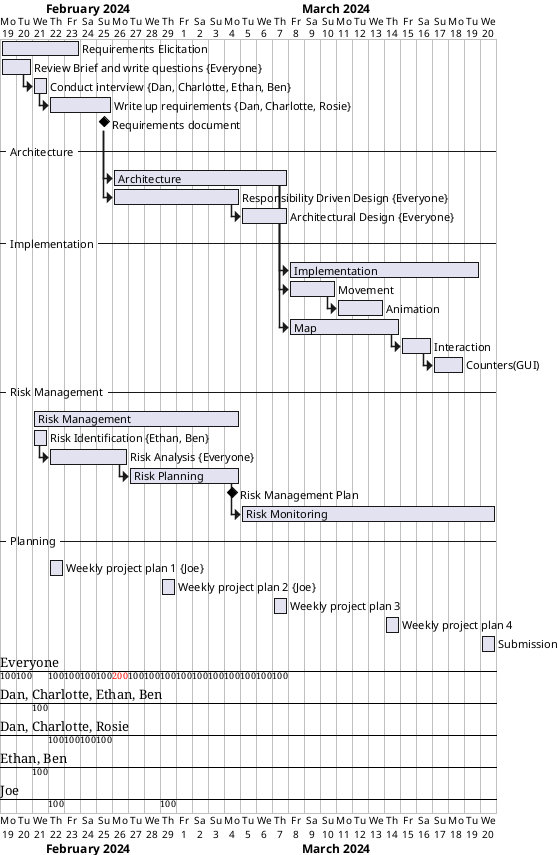 @startgantt
Project starts 2024-02-19 

[Requirements Elicitation] starts 2024-02-19 
[Requirements Elicitation] requires 5 days
[Review Brief and write questions] on {Everyone} requires 2 days 
then [Conduct interview] on {Dan, Charlotte, Ethan, Ben} requires 1 day
then [Write up requirements] on {Dan, Charlotte, Rosie} requires 4 days
[Requirements document] happens at [Write up requirements]'s end
--Architecture--
[Architecture] starts at [Requirements document]'s end
[Architecture] requires 11 days
[Responsibility Driven Design] on {Everyone} requires 8 days
[Responsibility Driven Design] starts at [Requirements document]'s end
[Architectural Design] on {Everyone} requires 3 days
[Architectural Design] starts at [Responsibility Driven Design]'s end
--Implementation--
[Implementation] starts at [Architecture]'s end
[Implementation] requires 12 days
[Movement] requires 3 days
[Animation] requires 3 days
[Map] requires 7 days
[Interaction] requires 2 days
[Counters(GUI)] requires 2 days
[Movement] starts at [Architecture]'s end
[Map] starts at [Architecture]'s end
[Animation] starts at [Movement]'s end
[Interaction] starts at [Map]'s end
[Counters(GUI)] starts at [Interaction]'s end
--Risk Management--
[Risk Management] requires 13 days
[Risk Management] starts on 2024-02-21
[Risk Identification] on {Ethan, Ben} requires 1 day
[Risk Identification] starts on 2024-02-21
[Risk Analysis] on {Everyone} starts at [Risk Identification]'s end
[Risk Analysis] requires 5 days
[Risk Planning] starts at [Risk Analysis]'s end
[Risk Planning] requires 7 days
[Risk Management Plan] happens at [Risk Planning]'s end
[Risk Monitoring] starts at [Risk Planning]'s end
[Risk Monitoring] ends on 2024-03-20

--Planning--
[Weekly project plan 1] on {Joe} starts on 2024-02-22
[Weekly project plan 2] on {Joe} starts on 2024-02-29
[Weekly project plan 3] starts on 2024-03-07
[Weekly project plan 4] starts on 2024-03-14

[Submission] starts on 2024-03-20
@endgantt